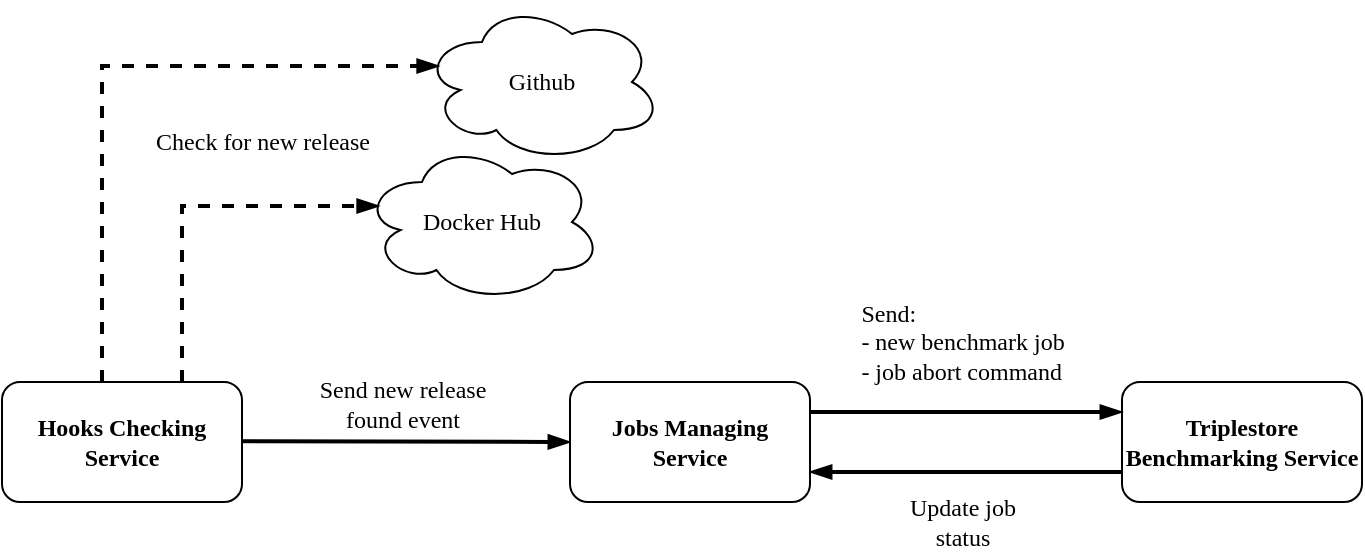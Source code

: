 <mxfile version="17.1.2" type="device"><diagram id="_T9NWBdojURp5pNpaZTH" name="Page-1"><mxGraphModel dx="780" dy="1149" grid="1" gridSize="10" guides="1" tooltips="1" connect="1" arrows="1" fold="1" page="1" pageScale="1" pageWidth="827" pageHeight="1169" math="0" shadow="0"><root><mxCell id="0"/><mxCell id="1" parent="0"/><mxCell id="Gq-CmLL_X54VOEaWXpQm-9" style="edgeStyle=orthogonalEdgeStyle;rounded=0;orthogonalLoop=1;jettySize=auto;html=1;exitX=1;exitY=0.5;exitDx=0;exitDy=0;entryX=0;entryY=0.5;entryDx=0;entryDy=0;fontFamily=Verdana;fontSize=12;endArrow=blockThin;endFill=1;strokeWidth=2;" edge="1" parent="1" target="Gq-CmLL_X54VOEaWXpQm-5"><mxGeometry relative="1" as="geometry"><mxPoint x="150" y="349.5" as="sourcePoint"/><mxPoint x="280" y="349.5" as="targetPoint"/><Array as="points"/></mxGeometry></mxCell><mxCell id="Gq-CmLL_X54VOEaWXpQm-10" value="&lt;div&gt;Send new release&lt;/div&gt;&lt;div&gt;found event&lt;br&gt;&lt;/div&gt;" style="edgeLabel;html=1;align=center;verticalAlign=middle;resizable=0;points=[];fontSize=12;fontFamily=Verdana;" vertex="1" connectable="0" parent="Gq-CmLL_X54VOEaWXpQm-9"><mxGeometry x="-0.24" y="-2" relative="1" as="geometry"><mxPoint x="42" y="-21" as="offset"/></mxGeometry></mxCell><mxCell id="Gq-CmLL_X54VOEaWXpQm-1" value="&lt;div&gt;&lt;p&gt;&lt;font style=&quot;font-size: 12px&quot;&gt;&lt;b&gt;Hooks Checking Service&lt;/b&gt;&lt;/font&gt;&lt;/p&gt;&lt;/div&gt;" style="rounded=1;whiteSpace=wrap;html=1;glass=0;shadow=0;sketch=0;fontFamily=Verdana;" vertex="1" parent="1"><mxGeometry x="70" y="320" width="120" height="60" as="geometry"/></mxCell><mxCell id="Gq-CmLL_X54VOEaWXpQm-2" value="Github" style="ellipse;shape=cloud;whiteSpace=wrap;html=1;shadow=0;glass=0;sketch=0;fontFamily=Verdana;" vertex="1" parent="1"><mxGeometry x="280" y="130" width="120" height="80" as="geometry"/></mxCell><mxCell id="Gq-CmLL_X54VOEaWXpQm-3" value="&lt;div&gt;Docker Hub&lt;/div&gt;" style="ellipse;shape=cloud;whiteSpace=wrap;html=1;shadow=0;glass=0;sketch=0;fontFamily=Verdana;" vertex="1" parent="1"><mxGeometry x="250" y="200" width="120" height="80" as="geometry"/></mxCell><mxCell id="Gq-CmLL_X54VOEaWXpQm-12" style="edgeStyle=orthogonalEdgeStyle;rounded=0;orthogonalLoop=1;jettySize=auto;html=1;exitX=0;exitY=0.75;exitDx=0;exitDy=0;fontFamily=Verdana;fontSize=12;startArrow=none;startFill=0;endArrow=blockThin;endFill=1;strokeWidth=2;entryX=1;entryY=0.75;entryDx=0;entryDy=0;" edge="1" parent="1" source="Gq-CmLL_X54VOEaWXpQm-4" target="Gq-CmLL_X54VOEaWXpQm-5"><mxGeometry relative="1" as="geometry"><mxPoint x="290" y="460" as="targetPoint"/><Array as="points"><mxPoint x="580" y="365"/><mxPoint x="580" y="365"/></Array></mxGeometry></mxCell><mxCell id="Gq-CmLL_X54VOEaWXpQm-14" value="&lt;div&gt;Update job&lt;/div&gt;&lt;div&gt;status&lt;br&gt;&lt;/div&gt;" style="edgeLabel;html=1;align=center;verticalAlign=middle;resizable=0;points=[];fontSize=12;fontFamily=Verdana;" vertex="1" connectable="0" parent="Gq-CmLL_X54VOEaWXpQm-12"><mxGeometry x="0.311" y="3" relative="1" as="geometry"><mxPoint x="22" y="22" as="offset"/></mxGeometry></mxCell><mxCell id="Gq-CmLL_X54VOEaWXpQm-4" value="&lt;div&gt;&lt;p&gt;&lt;font style=&quot;font-size: 12px&quot;&gt;&lt;b&gt;Triplestore Benchmarking Service&lt;/b&gt;&lt;/font&gt;&lt;/p&gt;&lt;/div&gt;" style="rounded=1;whiteSpace=wrap;html=1;glass=0;shadow=0;sketch=0;fontFamily=Verdana;" vertex="1" parent="1"><mxGeometry x="630" y="320" width="120" height="60" as="geometry"/></mxCell><mxCell id="Gq-CmLL_X54VOEaWXpQm-11" style="edgeStyle=orthogonalEdgeStyle;rounded=0;orthogonalLoop=1;jettySize=auto;html=1;exitX=1;exitY=0.25;exitDx=0;exitDy=0;entryX=0;entryY=0.25;entryDx=0;entryDy=0;fontFamily=Verdana;fontSize=12;startArrow=none;startFill=0;endArrow=blockThin;endFill=1;strokeWidth=2;" edge="1" parent="1" source="Gq-CmLL_X54VOEaWXpQm-5" target="Gq-CmLL_X54VOEaWXpQm-4"><mxGeometry relative="1" as="geometry"><mxPoint x="413" y="380" as="sourcePoint"/><mxPoint x="413" y="470" as="targetPoint"/></mxGeometry></mxCell><mxCell id="Gq-CmLL_X54VOEaWXpQm-13" value="&lt;div align=&quot;left&quot;&gt;Send:&lt;/div&gt;&lt;div align=&quot;left&quot;&gt;- new benchmark job&lt;/div&gt;&lt;div align=&quot;left&quot;&gt;- job abort command&lt;br&gt;&lt;/div&gt;" style="edgeLabel;html=1;align=center;verticalAlign=middle;resizable=0;points=[];fontSize=12;fontFamily=Verdana;" vertex="1" connectable="0" parent="Gq-CmLL_X54VOEaWXpQm-11"><mxGeometry x="-0.244" y="-1" relative="1" as="geometry"><mxPoint x="17" y="-36" as="offset"/></mxGeometry></mxCell><mxCell id="Gq-CmLL_X54VOEaWXpQm-5" value="&lt;div&gt;&lt;p&gt;&lt;font style=&quot;font-size: 12px&quot;&gt;&lt;b&gt;Jobs Managing Service&lt;/b&gt;&lt;/font&gt;&lt;/p&gt;&lt;/div&gt;" style="rounded=1;whiteSpace=wrap;html=1;glass=0;shadow=0;sketch=0;fontFamily=Verdana;" vertex="1" parent="1"><mxGeometry x="354" y="320" width="120" height="60" as="geometry"/></mxCell><mxCell id="Gq-CmLL_X54VOEaWXpQm-6" value="" style="endArrow=blockThin;html=1;rounded=0;fontFamily=Verdana;fontSize=12;exitX=0.75;exitY=0;exitDx=0;exitDy=0;edgeStyle=orthogonalEdgeStyle;strokeWidth=2;endFill=1;dashed=1;entryX=0.07;entryY=0.4;entryDx=0;entryDy=0;entryPerimeter=0;" edge="1" parent="1" source="Gq-CmLL_X54VOEaWXpQm-1" target="Gq-CmLL_X54VOEaWXpQm-3"><mxGeometry width="50" height="50" relative="1" as="geometry"><mxPoint x="190" y="400" as="sourcePoint"/><mxPoint x="180" y="230" as="targetPoint"/><Array as="points"><mxPoint x="160" y="232"/></Array></mxGeometry></mxCell><mxCell id="Gq-CmLL_X54VOEaWXpQm-7" value="" style="endArrow=blockThin;html=1;rounded=0;fontFamily=Verdana;fontSize=12;edgeStyle=orthogonalEdgeStyle;strokeWidth=2;endFill=1;dashed=1;entryX=0.07;entryY=0.4;entryDx=0;entryDy=0;entryPerimeter=0;" edge="1" parent="1" source="Gq-CmLL_X54VOEaWXpQm-1" target="Gq-CmLL_X54VOEaWXpQm-2"><mxGeometry width="50" height="50" relative="1" as="geometry"><mxPoint x="120" y="290" as="sourcePoint"/><mxPoint x="410" y="170" as="targetPoint"/><Array as="points"><mxPoint x="120" y="162"/></Array></mxGeometry></mxCell><mxCell id="Gq-CmLL_X54VOEaWXpQm-8" value="&lt;div&gt;Check for new release&lt;/div&gt;" style="text;html=1;align=center;verticalAlign=middle;resizable=0;points=[];autosize=1;strokeColor=none;fillColor=none;fontSize=12;fontFamily=Verdana;" vertex="1" parent="1"><mxGeometry x="120" y="190" width="160" height="20" as="geometry"/></mxCell></root></mxGraphModel></diagram></mxfile>